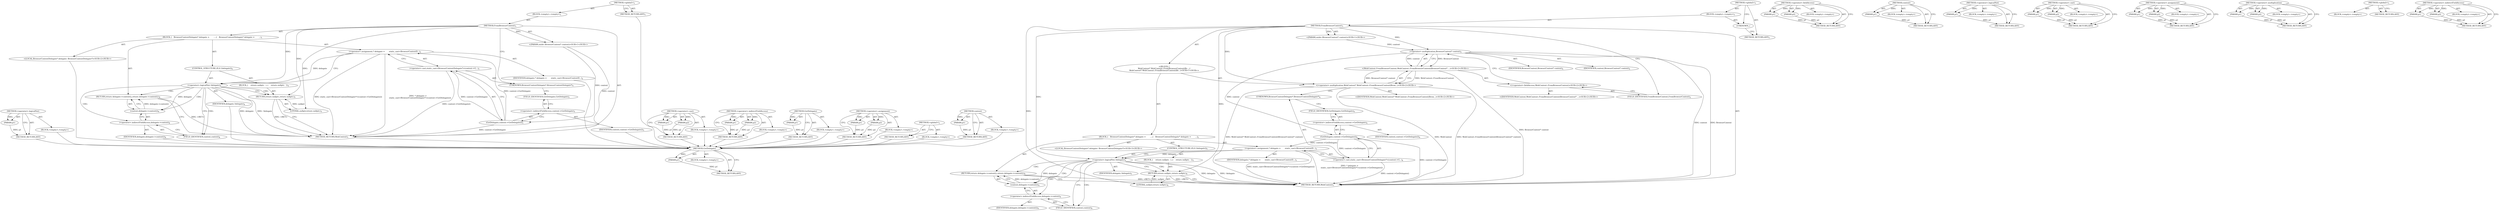 digraph "&lt;operator&gt;.indirectFieldAccess" {
vulnerable_73 [label=<(METHOD,&lt;operator&gt;.logicalNot)>];
vulnerable_74 [label=<(PARAM,p1)>];
vulnerable_75 [label=<(BLOCK,&lt;empty&gt;,&lt;empty&gt;)>];
vulnerable_76 [label=<(METHOD_RETURN,ANY)>];
vulnerable_6 [label=<(METHOD,&lt;global&gt;)<SUB>1</SUB>>];
vulnerable_7 [label=<(BLOCK,&lt;empty&gt;,&lt;empty&gt;)<SUB>1</SUB>>];
vulnerable_8 [label=<(METHOD,FromBrowserContext)<SUB>1</SUB>>];
vulnerable_9 [label="<(PARAM,oxide::BrowserContext* context)<SUB>1</SUB>>"];
vulnerable_10 [label=<(BLOCK,{
   BrowserContextDelegate* delegate =
       ...,{
   BrowserContextDelegate* delegate =
       ...)<SUB>1</SUB>>];
vulnerable_11 [label="<(LOCAL,BrowserContextDelegate* delegate: BrowserContextDelegate*)<SUB>2</SUB>>"];
vulnerable_12 [label=<(&lt;operator&gt;.assignment,* delegate =
       static_cast&lt;BrowserContextD...)<SUB>2</SUB>>];
vulnerable_13 [label=<(IDENTIFIER,delegate,* delegate =
       static_cast&lt;BrowserContextD...)<SUB>2</SUB>>];
vulnerable_14 [label=<(&lt;operator&gt;.cast,static_cast&lt;BrowserContextDelegate*&gt;(context-&gt;G...)<SUB>3</SUB>>];
vulnerable_15 [label=<(UNKNOWN,BrowserContextDelegate*,BrowserContextDelegate*)<SUB>3</SUB>>];
vulnerable_16 [label=<(GetDelegate,context-&gt;GetDelegate())<SUB>3</SUB>>];
vulnerable_17 [label=<(&lt;operator&gt;.indirectFieldAccess,context-&gt;GetDelegate)<SUB>3</SUB>>];
vulnerable_18 [label=<(IDENTIFIER,context,context-&gt;GetDelegate())<SUB>3</SUB>>];
vulnerable_19 [label=<(FIELD_IDENTIFIER,GetDelegate,GetDelegate)<SUB>3</SUB>>];
vulnerable_20 [label=<(CONTROL_STRUCTURE,IF,if (!delegate))<SUB>4</SUB>>];
vulnerable_21 [label=<(&lt;operator&gt;.logicalNot,!delegate)<SUB>4</SUB>>];
vulnerable_22 [label=<(IDENTIFIER,delegate,!delegate)<SUB>4</SUB>>];
vulnerable_23 [label=<(BLOCK,{
    return nullptr;
  },{
    return nullptr;
  })<SUB>4</SUB>>];
vulnerable_24 [label=<(RETURN,return nullptr;,return nullptr;)<SUB>5</SUB>>];
vulnerable_25 [label=<(LITERAL,nullptr,return nullptr;)<SUB>5</SUB>>];
vulnerable_26 [label=<(RETURN,return delegate-&gt;context();,return delegate-&gt;context();)<SUB>8</SUB>>];
vulnerable_27 [label=<(context,delegate-&gt;context())<SUB>8</SUB>>];
vulnerable_28 [label=<(&lt;operator&gt;.indirectFieldAccess,delegate-&gt;context)<SUB>8</SUB>>];
vulnerable_29 [label=<(IDENTIFIER,delegate,delegate-&gt;context())<SUB>8</SUB>>];
vulnerable_30 [label=<(FIELD_IDENTIFIER,context,context)<SUB>8</SUB>>];
vulnerable_31 [label=<(METHOD_RETURN,WebContext)<SUB>1</SUB>>];
vulnerable_33 [label=<(METHOD_RETURN,ANY)<SUB>1</SUB>>];
vulnerable_59 [label=<(METHOD,&lt;operator&gt;.cast)>];
vulnerable_60 [label=<(PARAM,p1)>];
vulnerable_61 [label=<(PARAM,p2)>];
vulnerable_62 [label=<(BLOCK,&lt;empty&gt;,&lt;empty&gt;)>];
vulnerable_63 [label=<(METHOD_RETURN,ANY)>];
vulnerable_68 [label=<(METHOD,&lt;operator&gt;.indirectFieldAccess)>];
vulnerable_69 [label=<(PARAM,p1)>];
vulnerable_70 [label=<(PARAM,p2)>];
vulnerable_71 [label=<(BLOCK,&lt;empty&gt;,&lt;empty&gt;)>];
vulnerable_72 [label=<(METHOD_RETURN,ANY)>];
vulnerable_64 [label=<(METHOD,GetDelegate)>];
vulnerable_65 [label=<(PARAM,p1)>];
vulnerable_66 [label=<(BLOCK,&lt;empty&gt;,&lt;empty&gt;)>];
vulnerable_67 [label=<(METHOD_RETURN,ANY)>];
vulnerable_54 [label=<(METHOD,&lt;operator&gt;.assignment)>];
vulnerable_55 [label=<(PARAM,p1)>];
vulnerable_56 [label=<(PARAM,p2)>];
vulnerable_57 [label=<(BLOCK,&lt;empty&gt;,&lt;empty&gt;)>];
vulnerable_58 [label=<(METHOD_RETURN,ANY)>];
vulnerable_48 [label=<(METHOD,&lt;global&gt;)<SUB>1</SUB>>];
vulnerable_49 [label=<(BLOCK,&lt;empty&gt;,&lt;empty&gt;)>];
vulnerable_50 [label=<(METHOD_RETURN,ANY)>];
vulnerable_77 [label=<(METHOD,context)>];
vulnerable_78 [label=<(PARAM,p1)>];
vulnerable_79 [label=<(BLOCK,&lt;empty&gt;,&lt;empty&gt;)>];
vulnerable_80 [label=<(METHOD_RETURN,ANY)>];
fixed_85 [label=<(METHOD,GetDelegate)>];
fixed_86 [label=<(PARAM,p1)>];
fixed_87 [label=<(BLOCK,&lt;empty&gt;,&lt;empty&gt;)>];
fixed_88 [label=<(METHOD_RETURN,ANY)>];
fixed_6 [label=<(METHOD,&lt;global&gt;)<SUB>1</SUB>>];
fixed_7 [label=<(BLOCK,&lt;empty&gt;,&lt;empty&gt;)<SUB>1</SUB>>];
fixed_8 [label=<(METHOD,FromBrowserContext)<SUB>1</SUB>>];
fixed_9 [label="<(PARAM,oxide::BrowserContext* context)<SUB>1</SUB>>"];
fixed_10 [label="<(BLOCK,{
WebContext* WebContext::FromBrowserContext(Br...,{
WebContext* WebContext::FromBrowserContext(Br...)<SUB>1</SUB>>"];
fixed_11 [label="<(&lt;operator&gt;.multiplication,WebContext* WebContext::FromBrowserContext(Brow...)<SUB>2</SUB>>"];
fixed_12 [label="<(IDENTIFIER,WebContext,WebContext* WebContext::FromBrowserContext(Brow...)<SUB>2</SUB>>"];
fixed_13 [label="<(WebContext.FromBrowserContext,WebContext::FromBrowserContext(BrowserContext* ...)<SUB>2</SUB>>"];
fixed_14 [label="<(&lt;operator&gt;.fieldAccess,WebContext::FromBrowserContext)<SUB>2</SUB>>"];
fixed_15 [label="<(IDENTIFIER,WebContext,WebContext::FromBrowserContext(BrowserContext* ...)<SUB>2</SUB>>"];
fixed_16 [label=<(FIELD_IDENTIFIER,FromBrowserContext,FromBrowserContext)<SUB>2</SUB>>];
fixed_17 [label=<(&lt;operator&gt;.multiplication,BrowserContext* context)<SUB>2</SUB>>];
fixed_18 [label=<(IDENTIFIER,BrowserContext,BrowserContext* context)<SUB>2</SUB>>];
fixed_19 [label=<(IDENTIFIER,context,BrowserContext* context)<SUB>2</SUB>>];
fixed_20 [label=<(BLOCK,{
   BrowserContextDelegate* delegate =
       ...,{
   BrowserContextDelegate* delegate =
       ...)<SUB>2</SUB>>];
fixed_21 [label="<(LOCAL,BrowserContextDelegate* delegate: BrowserContextDelegate*)<SUB>3</SUB>>"];
fixed_22 [label=<(&lt;operator&gt;.assignment,* delegate =
       static_cast&lt;BrowserContextD...)<SUB>3</SUB>>];
fixed_23 [label=<(IDENTIFIER,delegate,* delegate =
       static_cast&lt;BrowserContextD...)<SUB>3</SUB>>];
fixed_24 [label=<(&lt;operator&gt;.cast,static_cast&lt;BrowserContextDelegate*&gt;(context-&gt;G...)<SUB>4</SUB>>];
fixed_25 [label=<(UNKNOWN,BrowserContextDelegate*,BrowserContextDelegate*)<SUB>4</SUB>>];
fixed_26 [label=<(GetDelegate,context-&gt;GetDelegate())<SUB>4</SUB>>];
fixed_27 [label=<(&lt;operator&gt;.indirectFieldAccess,context-&gt;GetDelegate)<SUB>4</SUB>>];
fixed_28 [label=<(IDENTIFIER,context,context-&gt;GetDelegate())<SUB>4</SUB>>];
fixed_29 [label=<(FIELD_IDENTIFIER,GetDelegate,GetDelegate)<SUB>4</SUB>>];
fixed_30 [label=<(CONTROL_STRUCTURE,IF,if (!delegate))<SUB>5</SUB>>];
fixed_31 [label=<(&lt;operator&gt;.logicalNot,!delegate)<SUB>5</SUB>>];
fixed_32 [label=<(IDENTIFIER,delegate,!delegate)<SUB>5</SUB>>];
fixed_33 [label=<(BLOCK,{
    return nullptr;
  },{
    return nullptr;
  })<SUB>5</SUB>>];
fixed_34 [label=<(RETURN,return nullptr;,return nullptr;)<SUB>6</SUB>>];
fixed_35 [label=<(LITERAL,nullptr,return nullptr;)<SUB>6</SUB>>];
fixed_36 [label=<(RETURN,return delegate-&gt;context();,return delegate-&gt;context();)<SUB>9</SUB>>];
fixed_37 [label=<(context,delegate-&gt;context())<SUB>9</SUB>>];
fixed_38 [label=<(&lt;operator&gt;.indirectFieldAccess,delegate-&gt;context)<SUB>9</SUB>>];
fixed_39 [label=<(IDENTIFIER,delegate,delegate-&gt;context())<SUB>9</SUB>>];
fixed_40 [label=<(FIELD_IDENTIFIER,context,context)<SUB>9</SUB>>];
fixed_41 [label=<(METHOD_RETURN,WebContext)<SUB>1</SUB>>];
fixed_43 [label=<(UNKNOWN,,)>];
fixed_44 [label=<(METHOD_RETURN,ANY)<SUB>1</SUB>>];
fixed_70 [label=<(METHOD,&lt;operator&gt;.fieldAccess)>];
fixed_71 [label=<(PARAM,p1)>];
fixed_72 [label=<(PARAM,p2)>];
fixed_73 [label=<(BLOCK,&lt;empty&gt;,&lt;empty&gt;)>];
fixed_74 [label=<(METHOD_RETURN,ANY)>];
fixed_98 [label=<(METHOD,context)>];
fixed_99 [label=<(PARAM,p1)>];
fixed_100 [label=<(BLOCK,&lt;empty&gt;,&lt;empty&gt;)>];
fixed_101 [label=<(METHOD_RETURN,ANY)>];
fixed_94 [label=<(METHOD,&lt;operator&gt;.logicalNot)>];
fixed_95 [label=<(PARAM,p1)>];
fixed_96 [label=<(BLOCK,&lt;empty&gt;,&lt;empty&gt;)>];
fixed_97 [label=<(METHOD_RETURN,ANY)>];
fixed_80 [label=<(METHOD,&lt;operator&gt;.cast)>];
fixed_81 [label=<(PARAM,p1)>];
fixed_82 [label=<(PARAM,p2)>];
fixed_83 [label=<(BLOCK,&lt;empty&gt;,&lt;empty&gt;)>];
fixed_84 [label=<(METHOD_RETURN,ANY)>];
fixed_75 [label=<(METHOD,&lt;operator&gt;.assignment)>];
fixed_76 [label=<(PARAM,p1)>];
fixed_77 [label=<(PARAM,p2)>];
fixed_78 [label=<(BLOCK,&lt;empty&gt;,&lt;empty&gt;)>];
fixed_79 [label=<(METHOD_RETURN,ANY)>];
fixed_65 [label=<(METHOD,&lt;operator&gt;.multiplication)>];
fixed_66 [label=<(PARAM,p1)>];
fixed_67 [label=<(PARAM,p2)>];
fixed_68 [label=<(BLOCK,&lt;empty&gt;,&lt;empty&gt;)>];
fixed_69 [label=<(METHOD_RETURN,ANY)>];
fixed_59 [label=<(METHOD,&lt;global&gt;)<SUB>1</SUB>>];
fixed_60 [label=<(BLOCK,&lt;empty&gt;,&lt;empty&gt;)>];
fixed_61 [label=<(METHOD_RETURN,ANY)>];
fixed_89 [label=<(METHOD,&lt;operator&gt;.indirectFieldAccess)>];
fixed_90 [label=<(PARAM,p1)>];
fixed_91 [label=<(PARAM,p2)>];
fixed_92 [label=<(BLOCK,&lt;empty&gt;,&lt;empty&gt;)>];
fixed_93 [label=<(METHOD_RETURN,ANY)>];
vulnerable_73 -> vulnerable_74  [key=0, label="AST: "];
vulnerable_73 -> vulnerable_74  [key=1, label="DDG: "];
vulnerable_73 -> vulnerable_75  [key=0, label="AST: "];
vulnerable_73 -> vulnerable_76  [key=0, label="AST: "];
vulnerable_73 -> vulnerable_76  [key=1, label="CFG: "];
vulnerable_74 -> vulnerable_76  [key=0, label="DDG: p1"];
vulnerable_75 -> fixed_85  [key=0];
vulnerable_76 -> fixed_85  [key=0];
vulnerable_6 -> vulnerable_7  [key=0, label="AST: "];
vulnerable_6 -> vulnerable_33  [key=0, label="AST: "];
vulnerable_6 -> vulnerable_33  [key=1, label="CFG: "];
vulnerable_7 -> vulnerable_8  [key=0, label="AST: "];
vulnerable_8 -> vulnerable_9  [key=0, label="AST: "];
vulnerable_8 -> vulnerable_9  [key=1, label="DDG: "];
vulnerable_8 -> vulnerable_10  [key=0, label="AST: "];
vulnerable_8 -> vulnerable_31  [key=0, label="AST: "];
vulnerable_8 -> vulnerable_15  [key=0, label="CFG: "];
vulnerable_8 -> vulnerable_21  [key=0, label="DDG: "];
vulnerable_8 -> vulnerable_24  [key=0, label="DDG: "];
vulnerable_8 -> vulnerable_25  [key=0, label="DDG: "];
vulnerable_9 -> vulnerable_31  [key=0, label="DDG: context"];
vulnerable_9 -> vulnerable_16  [key=0, label="DDG: context"];
vulnerable_10 -> vulnerable_11  [key=0, label="AST: "];
vulnerable_10 -> vulnerable_12  [key=0, label="AST: "];
vulnerable_10 -> vulnerable_20  [key=0, label="AST: "];
vulnerable_10 -> vulnerable_26  [key=0, label="AST: "];
vulnerable_11 -> fixed_85  [key=0];
vulnerable_12 -> vulnerable_13  [key=0, label="AST: "];
vulnerable_12 -> vulnerable_14  [key=0, label="AST: "];
vulnerable_12 -> vulnerable_21  [key=0, label="CFG: "];
vulnerable_12 -> vulnerable_21  [key=1, label="DDG: delegate"];
vulnerable_12 -> vulnerable_31  [key=0, label="DDG: static_cast&lt;BrowserContextDelegate*&gt;(context-&gt;GetDelegate())"];
vulnerable_12 -> vulnerable_31  [key=1, label="DDG: * delegate =
       static_cast&lt;BrowserContextDelegate*&gt;(context-&gt;GetDelegate())"];
vulnerable_13 -> fixed_85  [key=0];
vulnerable_14 -> vulnerable_15  [key=0, label="AST: "];
vulnerable_14 -> vulnerable_16  [key=0, label="AST: "];
vulnerable_14 -> vulnerable_12  [key=0, label="CFG: "];
vulnerable_14 -> vulnerable_31  [key=0, label="DDG: context-&gt;GetDelegate()"];
vulnerable_15 -> vulnerable_19  [key=0, label="CFG: "];
vulnerable_16 -> vulnerable_17  [key=0, label="AST: "];
vulnerable_16 -> vulnerable_14  [key=0, label="CFG: "];
vulnerable_16 -> vulnerable_14  [key=1, label="DDG: context-&gt;GetDelegate"];
vulnerable_16 -> vulnerable_31  [key=0, label="DDG: context-&gt;GetDelegate"];
vulnerable_16 -> vulnerable_12  [key=0, label="DDG: context-&gt;GetDelegate"];
vulnerable_17 -> vulnerable_18  [key=0, label="AST: "];
vulnerable_17 -> vulnerable_19  [key=0, label="AST: "];
vulnerable_17 -> vulnerable_16  [key=0, label="CFG: "];
vulnerable_18 -> fixed_85  [key=0];
vulnerable_19 -> vulnerable_17  [key=0, label="CFG: "];
vulnerable_20 -> vulnerable_21  [key=0, label="AST: "];
vulnerable_20 -> vulnerable_23  [key=0, label="AST: "];
vulnerable_21 -> vulnerable_22  [key=0, label="AST: "];
vulnerable_21 -> vulnerable_24  [key=0, label="CFG: "];
vulnerable_21 -> vulnerable_24  [key=1, label="CDG: "];
vulnerable_21 -> vulnerable_30  [key=0, label="CFG: "];
vulnerable_21 -> vulnerable_30  [key=1, label="CDG: "];
vulnerable_21 -> vulnerable_31  [key=0, label="DDG: delegate"];
vulnerable_21 -> vulnerable_31  [key=1, label="DDG: !delegate"];
vulnerable_21 -> vulnerable_27  [key=0, label="DDG: delegate"];
vulnerable_21 -> vulnerable_27  [key=1, label="CDG: "];
vulnerable_21 -> vulnerable_26  [key=0, label="CDG: "];
vulnerable_21 -> vulnerable_28  [key=0, label="CDG: "];
vulnerable_22 -> fixed_85  [key=0];
vulnerable_23 -> vulnerable_24  [key=0, label="AST: "];
vulnerable_24 -> vulnerable_25  [key=0, label="AST: "];
vulnerable_24 -> vulnerable_31  [key=0, label="CFG: "];
vulnerable_24 -> vulnerable_31  [key=1, label="DDG: &lt;RET&gt;"];
vulnerable_25 -> vulnerable_24  [key=0, label="DDG: nullptr"];
vulnerable_26 -> vulnerable_27  [key=0, label="AST: "];
vulnerable_26 -> vulnerable_31  [key=0, label="CFG: "];
vulnerable_26 -> vulnerable_31  [key=1, label="DDG: &lt;RET&gt;"];
vulnerable_27 -> vulnerable_28  [key=0, label="AST: "];
vulnerable_27 -> vulnerable_26  [key=0, label="CFG: "];
vulnerable_27 -> vulnerable_26  [key=1, label="DDG: delegate-&gt;context()"];
vulnerable_28 -> vulnerable_29  [key=0, label="AST: "];
vulnerable_28 -> vulnerable_30  [key=0, label="AST: "];
vulnerable_28 -> vulnerable_27  [key=0, label="CFG: "];
vulnerable_29 -> fixed_85  [key=0];
vulnerable_30 -> vulnerable_28  [key=0, label="CFG: "];
vulnerable_31 -> fixed_85  [key=0];
vulnerable_33 -> fixed_85  [key=0];
vulnerable_59 -> vulnerable_60  [key=0, label="AST: "];
vulnerable_59 -> vulnerable_60  [key=1, label="DDG: "];
vulnerable_59 -> vulnerable_62  [key=0, label="AST: "];
vulnerable_59 -> vulnerable_61  [key=0, label="AST: "];
vulnerable_59 -> vulnerable_61  [key=1, label="DDG: "];
vulnerable_59 -> vulnerable_63  [key=0, label="AST: "];
vulnerable_59 -> vulnerable_63  [key=1, label="CFG: "];
vulnerable_60 -> vulnerable_63  [key=0, label="DDG: p1"];
vulnerable_61 -> vulnerable_63  [key=0, label="DDG: p2"];
vulnerable_62 -> fixed_85  [key=0];
vulnerable_63 -> fixed_85  [key=0];
vulnerable_68 -> vulnerable_69  [key=0, label="AST: "];
vulnerable_68 -> vulnerable_69  [key=1, label="DDG: "];
vulnerable_68 -> vulnerable_71  [key=0, label="AST: "];
vulnerable_68 -> vulnerable_70  [key=0, label="AST: "];
vulnerable_68 -> vulnerable_70  [key=1, label="DDG: "];
vulnerable_68 -> vulnerable_72  [key=0, label="AST: "];
vulnerable_68 -> vulnerable_72  [key=1, label="CFG: "];
vulnerable_69 -> vulnerable_72  [key=0, label="DDG: p1"];
vulnerable_70 -> vulnerable_72  [key=0, label="DDG: p2"];
vulnerable_71 -> fixed_85  [key=0];
vulnerable_72 -> fixed_85  [key=0];
vulnerable_64 -> vulnerable_65  [key=0, label="AST: "];
vulnerable_64 -> vulnerable_65  [key=1, label="DDG: "];
vulnerable_64 -> vulnerable_66  [key=0, label="AST: "];
vulnerable_64 -> vulnerable_67  [key=0, label="AST: "];
vulnerable_64 -> vulnerable_67  [key=1, label="CFG: "];
vulnerable_65 -> vulnerable_67  [key=0, label="DDG: p1"];
vulnerable_66 -> fixed_85  [key=0];
vulnerable_67 -> fixed_85  [key=0];
vulnerable_54 -> vulnerable_55  [key=0, label="AST: "];
vulnerable_54 -> vulnerable_55  [key=1, label="DDG: "];
vulnerable_54 -> vulnerable_57  [key=0, label="AST: "];
vulnerable_54 -> vulnerable_56  [key=0, label="AST: "];
vulnerable_54 -> vulnerable_56  [key=1, label="DDG: "];
vulnerable_54 -> vulnerable_58  [key=0, label="AST: "];
vulnerable_54 -> vulnerable_58  [key=1, label="CFG: "];
vulnerable_55 -> vulnerable_58  [key=0, label="DDG: p1"];
vulnerable_56 -> vulnerable_58  [key=0, label="DDG: p2"];
vulnerable_57 -> fixed_85  [key=0];
vulnerable_58 -> fixed_85  [key=0];
vulnerable_48 -> vulnerable_49  [key=0, label="AST: "];
vulnerable_48 -> vulnerable_50  [key=0, label="AST: "];
vulnerable_48 -> vulnerable_50  [key=1, label="CFG: "];
vulnerable_49 -> fixed_85  [key=0];
vulnerable_50 -> fixed_85  [key=0];
vulnerable_77 -> vulnerable_78  [key=0, label="AST: "];
vulnerable_77 -> vulnerable_78  [key=1, label="DDG: "];
vulnerable_77 -> vulnerable_79  [key=0, label="AST: "];
vulnerable_77 -> vulnerable_80  [key=0, label="AST: "];
vulnerable_77 -> vulnerable_80  [key=1, label="CFG: "];
vulnerable_78 -> vulnerable_80  [key=0, label="DDG: p1"];
vulnerable_79 -> fixed_85  [key=0];
vulnerable_80 -> fixed_85  [key=0];
fixed_85 -> fixed_86  [key=0, label="AST: "];
fixed_85 -> fixed_86  [key=1, label="DDG: "];
fixed_85 -> fixed_87  [key=0, label="AST: "];
fixed_85 -> fixed_88  [key=0, label="AST: "];
fixed_85 -> fixed_88  [key=1, label="CFG: "];
fixed_86 -> fixed_88  [key=0, label="DDG: p1"];
fixed_6 -> fixed_7  [key=0, label="AST: "];
fixed_6 -> fixed_44  [key=0, label="AST: "];
fixed_6 -> fixed_43  [key=0, label="CFG: "];
fixed_7 -> fixed_8  [key=0, label="AST: "];
fixed_7 -> fixed_43  [key=0, label="AST: "];
fixed_8 -> fixed_9  [key=0, label="AST: "];
fixed_8 -> fixed_9  [key=1, label="DDG: "];
fixed_8 -> fixed_10  [key=0, label="AST: "];
fixed_8 -> fixed_41  [key=0, label="AST: "];
fixed_8 -> fixed_16  [key=0, label="CFG: "];
fixed_8 -> fixed_11  [key=0, label="DDG: "];
fixed_8 -> fixed_17  [key=0, label="DDG: "];
fixed_8 -> fixed_31  [key=0, label="DDG: "];
fixed_8 -> fixed_34  [key=0, label="DDG: "];
fixed_8 -> fixed_35  [key=0, label="DDG: "];
fixed_9 -> fixed_17  [key=0, label="DDG: context"];
fixed_10 -> fixed_11  [key=0, label="AST: "];
fixed_10 -> fixed_20  [key=0, label="AST: "];
fixed_11 -> fixed_12  [key=0, label="AST: "];
fixed_11 -> fixed_13  [key=0, label="AST: "];
fixed_11 -> fixed_25  [key=0, label="CFG: "];
fixed_11 -> fixed_41  [key=0, label="DDG: WebContext"];
fixed_11 -> fixed_41  [key=1, label="DDG: WebContext::FromBrowserContext(BrowserContext* context)"];
fixed_11 -> fixed_41  [key=2, label="DDG: WebContext* WebContext::FromBrowserContext(BrowserContext* context)"];
fixed_13 -> fixed_14  [key=0, label="AST: "];
fixed_13 -> fixed_17  [key=0, label="AST: "];
fixed_13 -> fixed_11  [key=0, label="CFG: "];
fixed_13 -> fixed_11  [key=1, label="DDG: WebContext::FromBrowserContext"];
fixed_13 -> fixed_11  [key=2, label="DDG: BrowserContext* context"];
fixed_13 -> fixed_41  [key=0, label="DDG: BrowserContext* context"];
fixed_14 -> fixed_15  [key=0, label="AST: "];
fixed_14 -> fixed_16  [key=0, label="AST: "];
fixed_14 -> fixed_17  [key=0, label="CFG: "];
fixed_16 -> fixed_14  [key=0, label="CFG: "];
fixed_17 -> fixed_18  [key=0, label="AST: "];
fixed_17 -> fixed_19  [key=0, label="AST: "];
fixed_17 -> fixed_13  [key=0, label="CFG: "];
fixed_17 -> fixed_13  [key=1, label="DDG: BrowserContext"];
fixed_17 -> fixed_13  [key=2, label="DDG: context"];
fixed_17 -> fixed_41  [key=0, label="DDG: context"];
fixed_17 -> fixed_41  [key=1, label="DDG: BrowserContext"];
fixed_17 -> fixed_26  [key=0, label="DDG: context"];
fixed_20 -> fixed_21  [key=0, label="AST: "];
fixed_20 -> fixed_22  [key=0, label="AST: "];
fixed_20 -> fixed_30  [key=0, label="AST: "];
fixed_20 -> fixed_36  [key=0, label="AST: "];
fixed_22 -> fixed_23  [key=0, label="AST: "];
fixed_22 -> fixed_24  [key=0, label="AST: "];
fixed_22 -> fixed_31  [key=0, label="CFG: "];
fixed_22 -> fixed_31  [key=1, label="DDG: delegate"];
fixed_22 -> fixed_41  [key=0, label="DDG: static_cast&lt;BrowserContextDelegate*&gt;(context-&gt;GetDelegate())"];
fixed_22 -> fixed_41  [key=1, label="DDG: * delegate =
       static_cast&lt;BrowserContextDelegate*&gt;(context-&gt;GetDelegate())"];
fixed_24 -> fixed_25  [key=0, label="AST: "];
fixed_24 -> fixed_26  [key=0, label="AST: "];
fixed_24 -> fixed_22  [key=0, label="CFG: "];
fixed_24 -> fixed_41  [key=0, label="DDG: context-&gt;GetDelegate()"];
fixed_25 -> fixed_29  [key=0, label="CFG: "];
fixed_26 -> fixed_27  [key=0, label="AST: "];
fixed_26 -> fixed_24  [key=0, label="CFG: "];
fixed_26 -> fixed_24  [key=1, label="DDG: context-&gt;GetDelegate"];
fixed_26 -> fixed_41  [key=0, label="DDG: context-&gt;GetDelegate"];
fixed_26 -> fixed_22  [key=0, label="DDG: context-&gt;GetDelegate"];
fixed_27 -> fixed_28  [key=0, label="AST: "];
fixed_27 -> fixed_29  [key=0, label="AST: "];
fixed_27 -> fixed_26  [key=0, label="CFG: "];
fixed_29 -> fixed_27  [key=0, label="CFG: "];
fixed_30 -> fixed_31  [key=0, label="AST: "];
fixed_30 -> fixed_33  [key=0, label="AST: "];
fixed_31 -> fixed_32  [key=0, label="AST: "];
fixed_31 -> fixed_34  [key=0, label="CFG: "];
fixed_31 -> fixed_34  [key=1, label="CDG: "];
fixed_31 -> fixed_40  [key=0, label="CFG: "];
fixed_31 -> fixed_40  [key=1, label="CDG: "];
fixed_31 -> fixed_41  [key=0, label="DDG: delegate"];
fixed_31 -> fixed_41  [key=1, label="DDG: !delegate"];
fixed_31 -> fixed_37  [key=0, label="DDG: delegate"];
fixed_31 -> fixed_37  [key=1, label="CDG: "];
fixed_31 -> fixed_38  [key=0, label="CDG: "];
fixed_31 -> fixed_36  [key=0, label="CDG: "];
fixed_33 -> fixed_34  [key=0, label="AST: "];
fixed_34 -> fixed_35  [key=0, label="AST: "];
fixed_34 -> fixed_41  [key=0, label="CFG: "];
fixed_34 -> fixed_41  [key=1, label="DDG: &lt;RET&gt;"];
fixed_35 -> fixed_34  [key=0, label="DDG: nullptr"];
fixed_36 -> fixed_37  [key=0, label="AST: "];
fixed_36 -> fixed_41  [key=0, label="CFG: "];
fixed_36 -> fixed_41  [key=1, label="DDG: &lt;RET&gt;"];
fixed_37 -> fixed_38  [key=0, label="AST: "];
fixed_37 -> fixed_36  [key=0, label="CFG: "];
fixed_37 -> fixed_36  [key=1, label="DDG: delegate-&gt;context()"];
fixed_38 -> fixed_39  [key=0, label="AST: "];
fixed_38 -> fixed_40  [key=0, label="AST: "];
fixed_38 -> fixed_37  [key=0, label="CFG: "];
fixed_40 -> fixed_38  [key=0, label="CFG: "];
fixed_43 -> fixed_44  [key=0, label="CFG: "];
fixed_70 -> fixed_71  [key=0, label="AST: "];
fixed_70 -> fixed_71  [key=1, label="DDG: "];
fixed_70 -> fixed_73  [key=0, label="AST: "];
fixed_70 -> fixed_72  [key=0, label="AST: "];
fixed_70 -> fixed_72  [key=1, label="DDG: "];
fixed_70 -> fixed_74  [key=0, label="AST: "];
fixed_70 -> fixed_74  [key=1, label="CFG: "];
fixed_71 -> fixed_74  [key=0, label="DDG: p1"];
fixed_72 -> fixed_74  [key=0, label="DDG: p2"];
fixed_98 -> fixed_99  [key=0, label="AST: "];
fixed_98 -> fixed_99  [key=1, label="DDG: "];
fixed_98 -> fixed_100  [key=0, label="AST: "];
fixed_98 -> fixed_101  [key=0, label="AST: "];
fixed_98 -> fixed_101  [key=1, label="CFG: "];
fixed_99 -> fixed_101  [key=0, label="DDG: p1"];
fixed_94 -> fixed_95  [key=0, label="AST: "];
fixed_94 -> fixed_95  [key=1, label="DDG: "];
fixed_94 -> fixed_96  [key=0, label="AST: "];
fixed_94 -> fixed_97  [key=0, label="AST: "];
fixed_94 -> fixed_97  [key=1, label="CFG: "];
fixed_95 -> fixed_97  [key=0, label="DDG: p1"];
fixed_80 -> fixed_81  [key=0, label="AST: "];
fixed_80 -> fixed_81  [key=1, label="DDG: "];
fixed_80 -> fixed_83  [key=0, label="AST: "];
fixed_80 -> fixed_82  [key=0, label="AST: "];
fixed_80 -> fixed_82  [key=1, label="DDG: "];
fixed_80 -> fixed_84  [key=0, label="AST: "];
fixed_80 -> fixed_84  [key=1, label="CFG: "];
fixed_81 -> fixed_84  [key=0, label="DDG: p1"];
fixed_82 -> fixed_84  [key=0, label="DDG: p2"];
fixed_75 -> fixed_76  [key=0, label="AST: "];
fixed_75 -> fixed_76  [key=1, label="DDG: "];
fixed_75 -> fixed_78  [key=0, label="AST: "];
fixed_75 -> fixed_77  [key=0, label="AST: "];
fixed_75 -> fixed_77  [key=1, label="DDG: "];
fixed_75 -> fixed_79  [key=0, label="AST: "];
fixed_75 -> fixed_79  [key=1, label="CFG: "];
fixed_76 -> fixed_79  [key=0, label="DDG: p1"];
fixed_77 -> fixed_79  [key=0, label="DDG: p2"];
fixed_65 -> fixed_66  [key=0, label="AST: "];
fixed_65 -> fixed_66  [key=1, label="DDG: "];
fixed_65 -> fixed_68  [key=0, label="AST: "];
fixed_65 -> fixed_67  [key=0, label="AST: "];
fixed_65 -> fixed_67  [key=1, label="DDG: "];
fixed_65 -> fixed_69  [key=0, label="AST: "];
fixed_65 -> fixed_69  [key=1, label="CFG: "];
fixed_66 -> fixed_69  [key=0, label="DDG: p1"];
fixed_67 -> fixed_69  [key=0, label="DDG: p2"];
fixed_59 -> fixed_60  [key=0, label="AST: "];
fixed_59 -> fixed_61  [key=0, label="AST: "];
fixed_59 -> fixed_61  [key=1, label="CFG: "];
fixed_89 -> fixed_90  [key=0, label="AST: "];
fixed_89 -> fixed_90  [key=1, label="DDG: "];
fixed_89 -> fixed_92  [key=0, label="AST: "];
fixed_89 -> fixed_91  [key=0, label="AST: "];
fixed_89 -> fixed_91  [key=1, label="DDG: "];
fixed_89 -> fixed_93  [key=0, label="AST: "];
fixed_89 -> fixed_93  [key=1, label="CFG: "];
fixed_90 -> fixed_93  [key=0, label="DDG: p1"];
fixed_91 -> fixed_93  [key=0, label="DDG: p2"];
}

